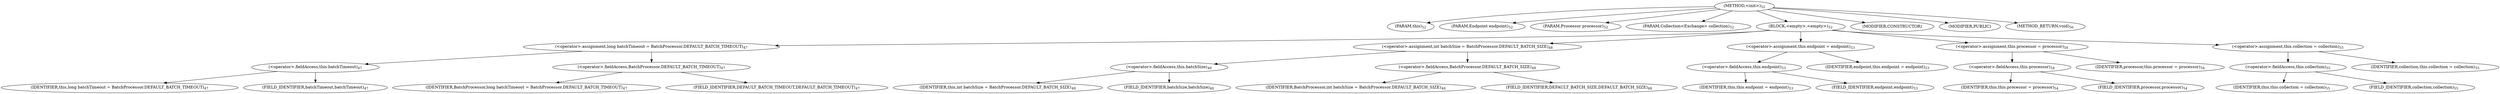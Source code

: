 digraph "&lt;init&gt;" {  
"67" [label = <(METHOD,&lt;init&gt;)<SUB>52</SUB>> ]
"4" [label = <(PARAM,this)<SUB>52</SUB>> ]
"68" [label = <(PARAM,Endpoint endpoint)<SUB>52</SUB>> ]
"69" [label = <(PARAM,Processor processor)<SUB>52</SUB>> ]
"70" [label = <(PARAM,Collection&lt;Exchange&gt; collection)<SUB>52</SUB>> ]
"71" [label = <(BLOCK,&lt;empty&gt;,&lt;empty&gt;)<SUB>52</SUB>> ]
"72" [label = <(&lt;operator&gt;.assignment,long batchTimeout = BatchProcessor.DEFAULT_BATCH_TIMEOUT)<SUB>47</SUB>> ]
"73" [label = <(&lt;operator&gt;.fieldAccess,this.batchTimeout)<SUB>47</SUB>> ]
"74" [label = <(IDENTIFIER,this,long batchTimeout = BatchProcessor.DEFAULT_BATCH_TIMEOUT)<SUB>47</SUB>> ]
"75" [label = <(FIELD_IDENTIFIER,batchTimeout,batchTimeout)<SUB>47</SUB>> ]
"76" [label = <(&lt;operator&gt;.fieldAccess,BatchProcessor.DEFAULT_BATCH_TIMEOUT)<SUB>47</SUB>> ]
"77" [label = <(IDENTIFIER,BatchProcessor,long batchTimeout = BatchProcessor.DEFAULT_BATCH_TIMEOUT)<SUB>47</SUB>> ]
"78" [label = <(FIELD_IDENTIFIER,DEFAULT_BATCH_TIMEOUT,DEFAULT_BATCH_TIMEOUT)<SUB>47</SUB>> ]
"79" [label = <(&lt;operator&gt;.assignment,int batchSize = BatchProcessor.DEFAULT_BATCH_SIZE)<SUB>48</SUB>> ]
"80" [label = <(&lt;operator&gt;.fieldAccess,this.batchSize)<SUB>48</SUB>> ]
"81" [label = <(IDENTIFIER,this,int batchSize = BatchProcessor.DEFAULT_BATCH_SIZE)<SUB>48</SUB>> ]
"82" [label = <(FIELD_IDENTIFIER,batchSize,batchSize)<SUB>48</SUB>> ]
"83" [label = <(&lt;operator&gt;.fieldAccess,BatchProcessor.DEFAULT_BATCH_SIZE)<SUB>48</SUB>> ]
"84" [label = <(IDENTIFIER,BatchProcessor,int batchSize = BatchProcessor.DEFAULT_BATCH_SIZE)<SUB>48</SUB>> ]
"85" [label = <(FIELD_IDENTIFIER,DEFAULT_BATCH_SIZE,DEFAULT_BATCH_SIZE)<SUB>48</SUB>> ]
"86" [label = <(&lt;operator&gt;.assignment,this.endpoint = endpoint)<SUB>53</SUB>> ]
"87" [label = <(&lt;operator&gt;.fieldAccess,this.endpoint)<SUB>53</SUB>> ]
"3" [label = <(IDENTIFIER,this,this.endpoint = endpoint)<SUB>53</SUB>> ]
"88" [label = <(FIELD_IDENTIFIER,endpoint,endpoint)<SUB>53</SUB>> ]
"89" [label = <(IDENTIFIER,endpoint,this.endpoint = endpoint)<SUB>53</SUB>> ]
"90" [label = <(&lt;operator&gt;.assignment,this.processor = processor)<SUB>54</SUB>> ]
"91" [label = <(&lt;operator&gt;.fieldAccess,this.processor)<SUB>54</SUB>> ]
"5" [label = <(IDENTIFIER,this,this.processor = processor)<SUB>54</SUB>> ]
"92" [label = <(FIELD_IDENTIFIER,processor,processor)<SUB>54</SUB>> ]
"93" [label = <(IDENTIFIER,processor,this.processor = processor)<SUB>54</SUB>> ]
"94" [label = <(&lt;operator&gt;.assignment,this.collection = collection)<SUB>55</SUB>> ]
"95" [label = <(&lt;operator&gt;.fieldAccess,this.collection)<SUB>55</SUB>> ]
"6" [label = <(IDENTIFIER,this,this.collection = collection)<SUB>55</SUB>> ]
"96" [label = <(FIELD_IDENTIFIER,collection,collection)<SUB>55</SUB>> ]
"97" [label = <(IDENTIFIER,collection,this.collection = collection)<SUB>55</SUB>> ]
"98" [label = <(MODIFIER,CONSTRUCTOR)> ]
"99" [label = <(MODIFIER,PUBLIC)> ]
"100" [label = <(METHOD_RETURN,void)<SUB>56</SUB>> ]
  "67" -> "4" 
  "67" -> "68" 
  "67" -> "69" 
  "67" -> "70" 
  "67" -> "71" 
  "67" -> "98" 
  "67" -> "99" 
  "67" -> "100" 
  "71" -> "72" 
  "71" -> "79" 
  "71" -> "86" 
  "71" -> "90" 
  "71" -> "94" 
  "72" -> "73" 
  "72" -> "76" 
  "73" -> "74" 
  "73" -> "75" 
  "76" -> "77" 
  "76" -> "78" 
  "79" -> "80" 
  "79" -> "83" 
  "80" -> "81" 
  "80" -> "82" 
  "83" -> "84" 
  "83" -> "85" 
  "86" -> "87" 
  "86" -> "89" 
  "87" -> "3" 
  "87" -> "88" 
  "90" -> "91" 
  "90" -> "93" 
  "91" -> "5" 
  "91" -> "92" 
  "94" -> "95" 
  "94" -> "97" 
  "95" -> "6" 
  "95" -> "96" 
}
